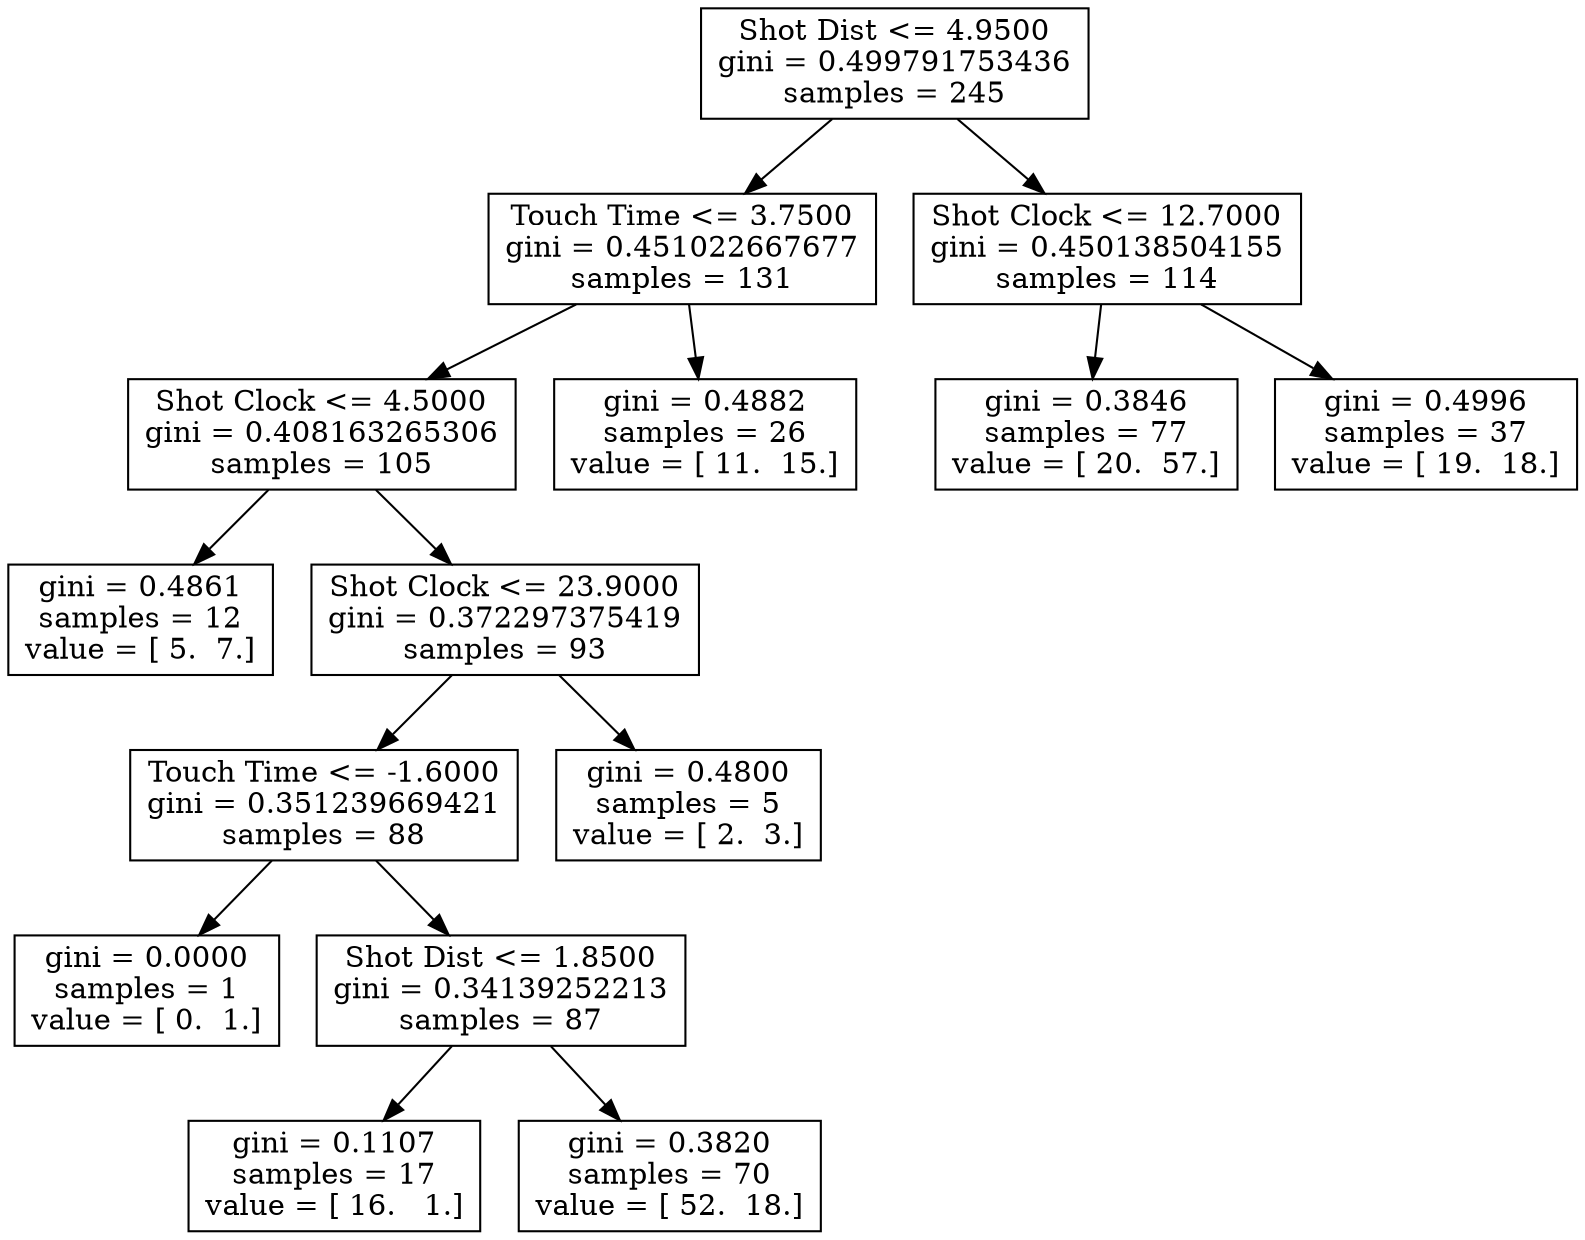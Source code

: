 digraph Tree {
0 [label="Shot Dist <= 4.9500\ngini = 0.499791753436\nsamples = 245", shape="box"] ;
1 [label="Touch Time <= 3.7500\ngini = 0.451022667677\nsamples = 131", shape="box"] ;
0 -> 1 ;
2 [label="Shot Clock <= 4.5000\ngini = 0.408163265306\nsamples = 105", shape="box"] ;
1 -> 2 ;
3 [label="gini = 0.4861\nsamples = 12\nvalue = [ 5.  7.]", shape="box"] ;
2 -> 3 ;
4 [label="Shot Clock <= 23.9000\ngini = 0.372297375419\nsamples = 93", shape="box"] ;
2 -> 4 ;
5 [label="Touch Time <= -1.6000\ngini = 0.351239669421\nsamples = 88", shape="box"] ;
4 -> 5 ;
6 [label="gini = 0.0000\nsamples = 1\nvalue = [ 0.  1.]", shape="box"] ;
5 -> 6 ;
7 [label="Shot Dist <= 1.8500\ngini = 0.34139252213\nsamples = 87", shape="box"] ;
5 -> 7 ;
8 [label="gini = 0.1107\nsamples = 17\nvalue = [ 16.   1.]", shape="box"] ;
7 -> 8 ;
9 [label="gini = 0.3820\nsamples = 70\nvalue = [ 52.  18.]", shape="box"] ;
7 -> 9 ;
10 [label="gini = 0.4800\nsamples = 5\nvalue = [ 2.  3.]", shape="box"] ;
4 -> 10 ;
11 [label="gini = 0.4882\nsamples = 26\nvalue = [ 11.  15.]", shape="box"] ;
1 -> 11 ;
12 [label="Shot Clock <= 12.7000\ngini = 0.450138504155\nsamples = 114", shape="box"] ;
0 -> 12 ;
13 [label="gini = 0.3846\nsamples = 77\nvalue = [ 20.  57.]", shape="box"] ;
12 -> 13 ;
14 [label="gini = 0.4996\nsamples = 37\nvalue = [ 19.  18.]", shape="box"] ;
12 -> 14 ;
}